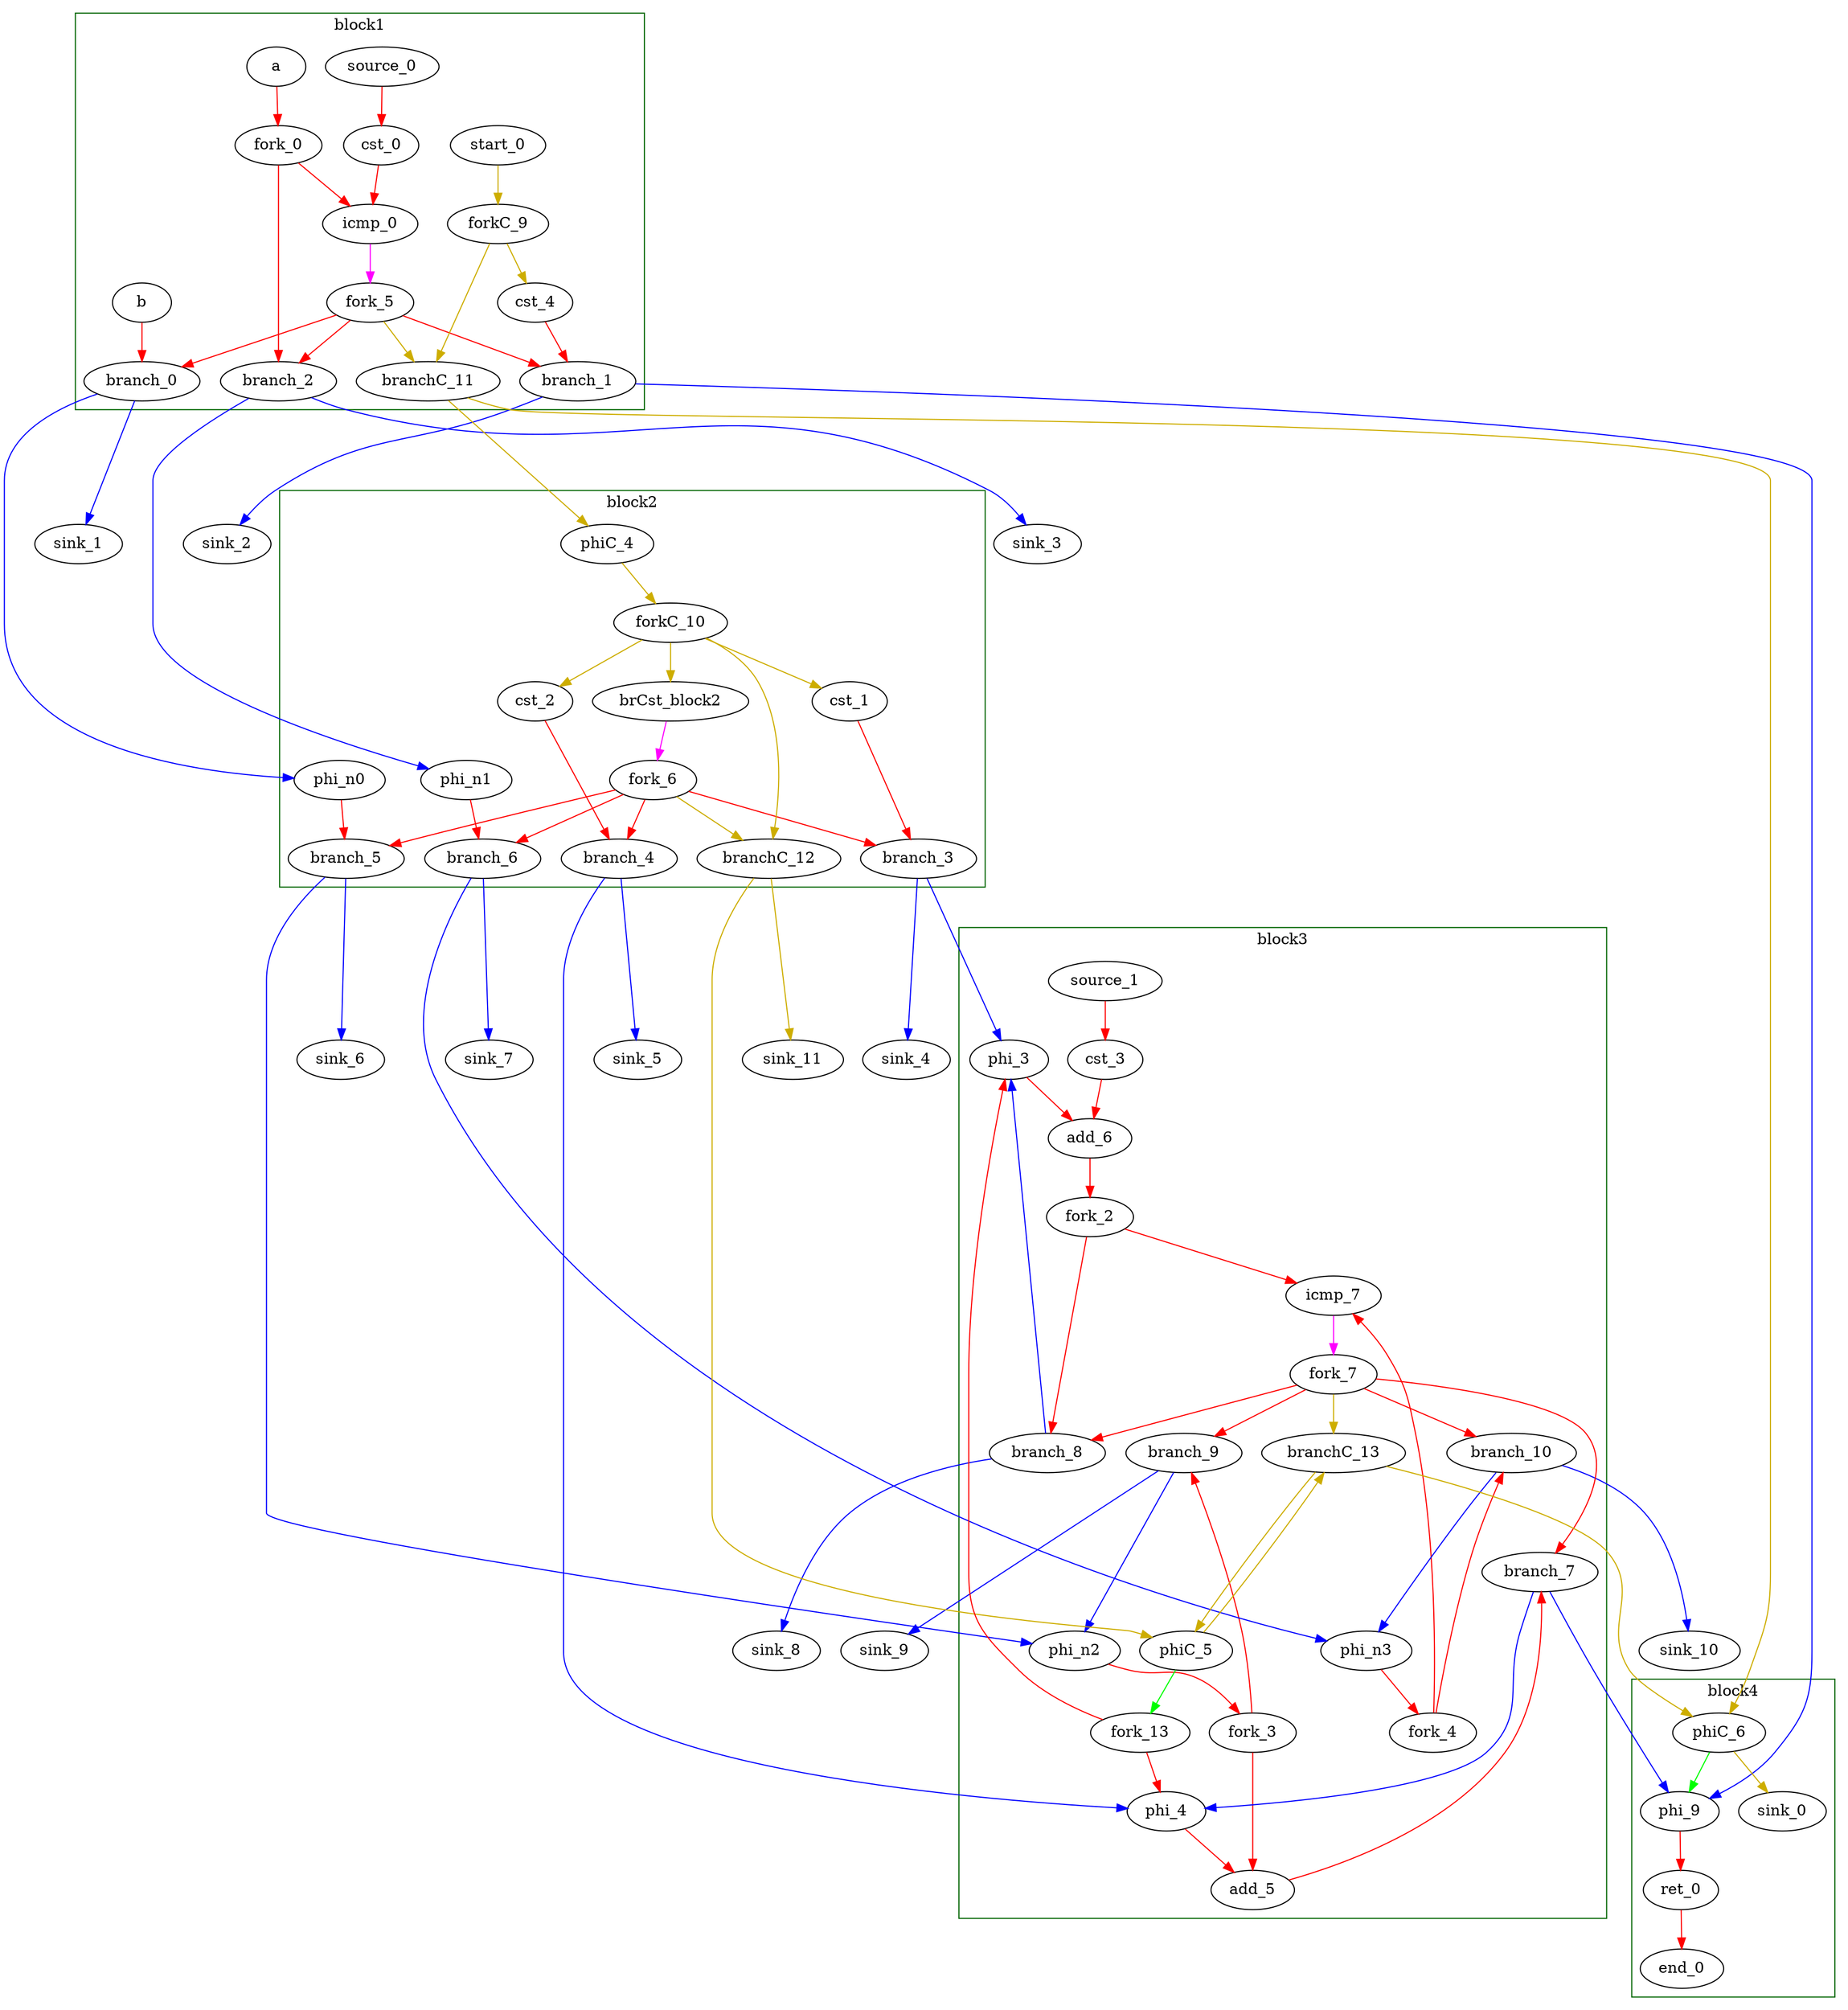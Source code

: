 Digraph G {
	splines=spline;
//DHLS version: 0.1.1" [shape = "none" pos = "20,20!"]
		"a" [type = "Entry", bbID= 1, in = "in1:32", out = "out1:32"];
		"b" [type = "Entry", bbID= 1, in = "in1:32", out = "out1:32"];
		"cst_0" [type = "Constant", bbID= 1, in = "in1:32", out = "out1:32", value = "0x00000000"];
		"icmp_0" [type = "Operator", bbID= 1, op = "icmp_sgt_op", in = "in1:32 in2:32 ", out = "out1:1 ", delay=1.530, latency=0, II=1];
		"brCst_block2" [type = "Constant", bbID= 2, in = "in1:1", out = "out1:1", value = "0x1"];
		"cst_1" [type = "Constant", bbID= 2, in = "in1:32", out = "out1:32", value = "0x00000000"];
		"phi_3" [type = "Mux", bbID= 3, in = "in1?:1 in2:32 in3:32 ", out = "out1:32", delay=0.366];
		"cst_2" [type = "Constant", bbID= 2, in = "in1:32", out = "out1:32", value = "0x00000000"];
		"phi_4" [type = "Mux", bbID= 3, in = "in1?:1 in2:32 in3:32 ", out = "out1:32", delay=0.366];
		"add_5" [type = "Operator", bbID= 3, op = "add_op", in = "in1:32 in2:32 ", out = "out1:32 ", delay=1.693, latency=0, II=1];
		"cst_3" [type = "Constant", bbID= 3, in = "in1:32", out = "out1:32", value = "0x00000001"];
		"add_6" [type = "Operator", bbID= 3, op = "add_op", in = "in1:32 in2:32 ", out = "out1:32 ", delay=1.693, latency=0, II=1];
		"icmp_7" [type = "Operator", bbID= 3, op = "icmp_slt_op", in = "in1:32 in2:32 ", out = "out1:1 ", delay=1.530, latency=0, II=1];
		"cst_4" [type = "Constant", bbID= 1, in = "in1:32", out = "out1:32", value = "0x00000000"];
		"phi_9" [type = "Mux", bbID= 4, in = "in1?:1 in2:32 in3:32 ", out = "out1:32", delay=0.366];
		"ret_0" [type = "Operator", bbID= 4, op = "ret_op", in = "in1:32 ", out = "out1:32 ", delay=0.000, latency=0, II=1];
		"phi_n0" [type = "Merge", bbID= 2, in = "in1:32 ", out = "out1:32", delay=0.000];
		"phi_n1" [type = "Merge", bbID= 2, in = "in1:32 ", out = "out1:32", delay=0.000];
		"phi_n2" [type = "Merge", bbID= 3, in = "in1:32 in2:32 ", out = "out1:32", delay=0.366];
		"phi_n3" [type = "Merge", bbID= 3, in = "in1:32 in2:32 ", out = "out1:32", delay=0.366];
		"fork_0" [type = "Fork", bbID= 1, in = "in1:32", out = "out1:32 out2:32 "];
		"fork_2" [type = "Fork", bbID= 3, in = "in1:32", out = "out1:32 out2:32 "];
		"fork_3" [type = "Fork", bbID= 3, in = "in1:32", out = "out1:32 out2:32 "];
		"fork_4" [type = "Fork", bbID= 3, in = "in1:32", out = "out1:32 out2:32 "];
		"branch_0" [type = "Branch", bbID= 1,  in = "in1:32 in2?:1", out = "out1+:32 out2-:32"];
		"branch_1" [type = "Branch", bbID= 1,  in = "in1:32 in2?:1", out = "out1+:32 out2-:32"];
		"branch_2" [type = "Branch", bbID= 1,  in = "in1:32 in2?:1", out = "out1+:32 out2-:32"];
		"fork_5" [type = "Fork", bbID= 1, in = "in1:1", out = "out1:1 out2:1 out3:1 out4:1 "];
		"branch_3" [type = "Branch", bbID= 2,  in = "in1:32 in2?:1", out = "out1+:32 out2-:32"];
		"branch_4" [type = "Branch", bbID= 2,  in = "in1:32 in2?:1", out = "out1+:32 out2-:32"];
		"branch_5" [type = "Branch", bbID= 2,  in = "in1:32 in2?:1", out = "out1+:32 out2-:32"];
		"branch_6" [type = "Branch", bbID= 2,  in = "in1:32 in2?:1", out = "out1+:32 out2-:32"];
		"fork_6" [type = "Fork", bbID= 2, in = "in1:1", out = "out1:1 out2:1 out3:1 out4:1 out5:1 "];
		"branch_7" [type = "Branch", bbID= 3,  in = "in1:32 in2?:1", out = "out1+:32 out2-:32"];
		"branch_8" [type = "Branch", bbID= 3,  in = "in1:32 in2?:1", out = "out1+:32 out2-:32"];
		"branch_9" [type = "Branch", bbID= 3,  in = "in1:32 in2?:1", out = "out1+:32 out2-:32"];
		"branch_10" [type = "Branch", bbID= 3,  in = "in1:32 in2?:1", out = "out1+:32 out2-:32"];
		"fork_7" [type = "Fork", bbID= 3, in = "in1:1", out = "out1:1 out2:1 out3:1 out4:1 out5:1 "];
		"end_0" [type = "Exit", bbID= 0, in = "in1:32 ", out = "out1:32"];
		"start_0" [type = "Entry", control= "true", bbID= 1, in = "in1:0", out = "out1:0"];
		"forkC_9" [type = "Fork", bbID= 1, in = "in1:0", out = "out1:0 out2:0 "];
		"branchC_11" [type = "Branch", bbID= 1,  in = "in1:0 in2?:1", out = "out1+:0 out2-:0"];
		"phiC_4" [type = "Merge", bbID= 2, in = "in1:0 ", out = "out1:0", delay=0.166];
		"forkC_10" [type = "Fork", bbID= 2, in = "in1:0", out = "out1:0 out2:0 out3:0 out4:0 "];
		"branchC_12" [type = "Branch", bbID= 2,  in = "in1:0 in2?:1", out = "out1+:0 out2-:0"];
		"phiC_5" [type = "CntrlMerge", bbID= 3, in = "in1:0 in2:0 ", out = "out1:0 out2?:1", delay=0.166];
		"branchC_13" [type = "Branch", bbID= 3,  in = "in1:0 in2?:1", out = "out1+:0 out2-:0"];
		"phiC_6" [type = "CntrlMerge", bbID= 4, in = "in1:0 in2:0 ", out = "out1:0 out2?:1", delay=0.166];
		"sink_0" [type = "Sink", bbID= 0, in = "in1:0"];
		"sink_1" [type = "Sink", bbID= 0, in = "in1:32"];
		"sink_2" [type = "Sink", bbID= 0, in = "in1:32"];
		"sink_3" [type = "Sink", bbID= 0, in = "in1:32"];
		"sink_4" [type = "Sink", bbID= 0, in = "in1:32"];
		"sink_5" [type = "Sink", bbID= 0, in = "in1:32"];
		"sink_6" [type = "Sink", bbID= 0, in = "in1:32"];
		"sink_7" [type = "Sink", bbID= 0, in = "in1:32"];
		"sink_8" [type = "Sink", bbID= 0, in = "in1:32"];
		"sink_9" [type = "Sink", bbID= 0, in = "in1:32"];
		"sink_10" [type = "Sink", bbID= 0, in = "in1:32"];
		"sink_11" [type = "Sink", bbID= 0, in = "in1:0"];
		"source_0" [type = "Source", bbID= 1, out = "out1:32"];
		"source_1" [type = "Source", bbID= 3, out = "out1:32"];
		"fork_13" [type = "Fork", bbID= 3, in = "in1:1", out = "out1:1 out2:1 "];
	subgraph cluster_0 {
	color = "darkgreen";
		label = "block1";
		"a" -> "fork_0" [color = "red", from = "out1", to = "in1"];
		"b" -> "branch_0" [color = "red", from = "out1", to = "in1"];
		"cst_0" -> "icmp_0" [color = "red", from = "out1", to = "in2"];
		"icmp_0" -> "fork_5" [color = "magenta", from = "out1", to = "in1"];
		"cst_4" -> "branch_1" [color = "red", from = "out1", to = "in1"];
		"fork_0" -> "icmp_0" [color = "red", from = "out1", to = "in1"];
		"fork_0" -> "branch_2" [color = "red", from = "out2", to = "in1"];
		"fork_5" -> "branch_2" [color = "red", from = "out1", to = "in2"];
		"fork_5" -> "branch_1" [color = "red", from = "out2", to = "in2"];
		"fork_5" -> "branch_0" [color = "red", from = "out3", to = "in2"];
		"fork_5" -> "branchC_11" [color = "gold3", from = "out4", to = "in2"];
		"start_0" -> "forkC_9" [color = "gold3", from = "out1", to = "in1"];
		"forkC_9" -> "cst_4" [color = "gold3", from = "out1", to = "in1"];
		"forkC_9" -> "branchC_11" [color = "gold3", from = "out2", to = "in1"];
		"source_0" -> "cst_0" [color = "red", from = "out1", to = "in1"];
	}
		"branch_0" -> "phi_n0" [color = "blue", minlen = 3, from = "out1", to = "in1"];
		"branch_0" -> "sink_1" [color = "blue", minlen = 3, from = "out2", to = "in1"];
		"branch_1" -> "phi_9" [color = "blue", minlen = 3, from = "out2", to = "in2"];
		"branch_1" -> "sink_2" [color = "blue", minlen = 3, from = "out1", to = "in1"];
		"branch_2" -> "phi_n1" [color = "blue", minlen = 3, from = "out1", to = "in1"];
		"branch_2" -> "sink_3" [color = "blue", minlen = 3, from = "out2", to = "in1"];
		"branchC_11" -> "phiC_4" [color = "gold3", minlen = 3, from = "out1", to = "in1"];
		"branchC_11" -> "phiC_6" [color = "gold3", minlen = 3, from = "out2", to = "in1"];
	subgraph cluster_1 {
	color = "darkgreen";
		label = "block2";
		"brCst_block2" -> "fork_6" [color = "magenta", from = "out1", to = "in1"];
		"cst_1" -> "branch_3" [color = "red", from = "out1", to = "in1"];
		"cst_2" -> "branch_4" [color = "red", from = "out1", to = "in1"];
		"phi_n0" -> "branch_5" [color = "red", from = "out1", to = "in1"];
		"phi_n1" -> "branch_6" [color = "red", from = "out1", to = "in1"];
		"fork_6" -> "branch_6" [color = "red", from = "out1", to = "in2"];
		"fork_6" -> "branch_5" [color = "red", from = "out2", to = "in2"];
		"fork_6" -> "branch_4" [color = "red", from = "out3", to = "in2"];
		"fork_6" -> "branch_3" [color = "red", from = "out4", to = "in2"];
		"fork_6" -> "branchC_12" [color = "gold3", from = "out5", to = "in2"];
		"phiC_4" -> "forkC_10" [color = "gold3", from = "out1", to = "in1"];
		"forkC_10" -> "cst_1" [color = "gold3", from = "out1", to = "in1"];
		"forkC_10" -> "cst_2" [color = "gold3", from = "out2", to = "in1"];
		"forkC_10" -> "branchC_12" [color = "gold3", from = "out3", to = "in1"];
		"forkC_10" -> "brCst_block2" [color = "gold3", from = "out4", to = "in1"];
	}
		"branch_3" -> "phi_3" [color = "blue", minlen = 3, from = "out1", to = "in2"];
		"branch_3" -> "sink_4" [color = "blue", minlen = 3, from = "out2", to = "in1"];
		"branch_4" -> "phi_4" [color = "blue", minlen = 3, from = "out1", to = "in2"];
		"branch_4" -> "sink_5" [color = "blue", minlen = 3, from = "out2", to = "in1"];
		"branch_5" -> "phi_n2" [color = "blue", minlen = 3, from = "out1", to = "in1"];
		"branch_5" -> "sink_6" [color = "blue", minlen = 3, from = "out2", to = "in1"];
		"branch_6" -> "phi_n3" [color = "blue", minlen = 3, from = "out1", to = "in1"];
		"branch_6" -> "sink_7" [color = "blue", minlen = 3, from = "out2", to = "in1"];
		"branchC_12" -> "phiC_5" [color = "gold3", minlen = 3, from = "out1", to = "in1"];
		"branchC_12" -> "sink_11" [color = "gold3", minlen = 3, from = "out2", to = "in1"];
	subgraph cluster_2 {
	color = "darkgreen";
		label = "block3";
		"phi_3" -> "add_6" [color = "red", from = "out1", to = "in1"];
		"phi_4" -> "add_5" [color = "red", from = "out1", to = "in1"];
		"add_5" -> "branch_7" [color = "red", from = "out1", to = "in1"];
		"cst_3" -> "add_6" [color = "red", from = "out1", to = "in2"];
		"add_6" -> "fork_2" [color = "red", from = "out1", to = "in1"];
		"icmp_7" -> "fork_7" [color = "magenta", from = "out1", to = "in1"];
		"phi_n2" -> "fork_3" [color = "red", from = "out1", to = "in1"];
		"phi_n3" -> "fork_4" [color = "red", from = "out1", to = "in1"];
		"fork_2" -> "icmp_7" [color = "red", from = "out1", to = "in1"];
		"fork_2" -> "branch_8" [color = "red", from = "out2", to = "in1"];
		"fork_3" -> "add_5" [color = "red", from = "out1", to = "in2"];
		"fork_3" -> "branch_9" [color = "red", from = "out2", to = "in1"];
		"fork_4" -> "icmp_7" [color = "red", from = "out1", to = "in2"];
		"fork_4" -> "branch_10" [color = "red", from = "out2", to = "in1"];
		"fork_7" -> "branch_10" [color = "red", from = "out1", to = "in2"];
		"fork_7" -> "branch_9" [color = "red", from = "out2", to = "in2"];
		"fork_7" -> "branch_8" [color = "red", from = "out3", to = "in2"];
		"fork_7" -> "branch_7" [color = "red", from = "out4", to = "in2"];
		"fork_7" -> "branchC_13" [color = "gold3", from = "out5", to = "in2"];
		"phiC_5" -> "fork_13" [color = "green", from = "out2", to = "in1"];
		"phiC_5" -> "branchC_13" [color = "gold3", from = "out1", to = "in1"];
		"source_1" -> "cst_3" [color = "red", from = "out1", to = "in1"];
		"fork_13" -> "phi_3" [color = "red", from = "out1", to = "in1"];
		"fork_13" -> "phi_4" [color = "red", from = "out2", to = "in1"];
	}
		"branch_7" -> "phi_4" [color = "blue", minlen = 3, from = "out1", to = "in3"];
		"branch_7" -> "phi_9" [color = "blue", minlen = 3, from = "out2", to = "in3"];
		"branch_8" -> "phi_3" [color = "blue", minlen = 3, from = "out1", to = "in3"];
		"branch_8" -> "sink_8" [color = "blue", minlen = 3, from = "out2", to = "in1"];
		"branch_9" -> "phi_n2" [color = "blue", minlen = 3, from = "out1", to = "in2"];
		"branch_9" -> "sink_9" [color = "blue", minlen = 3, from = "out2", to = "in1"];
		"branch_10" -> "phi_n3" [color = "blue", minlen = 3, from = "out1", to = "in2"];
		"branch_10" -> "sink_10" [color = "blue", minlen = 3, from = "out2", to = "in1"];
		"branchC_13" -> "phiC_5" [color = "gold3", minlen = 3, from = "out1", to = "in2"];
		"branchC_13" -> "phiC_6" [color = "gold3", minlen = 3, from = "out2", to = "in2"];
	subgraph cluster_3 {
	color = "darkgreen";
		label = "block4";
		"phi_9" -> "ret_0" [color = "red", from = "out1", to = "in1"];
		"ret_0" -> "end_0" [color = "red", from = "out1", to = "in1"];
		"phiC_6" -> "phi_9" [color = "green", from = "out2", to = "in1"];
		"phiC_6" -> "sink_0" [color = "gold3", from = "out1", to = "in1"];
	}
}